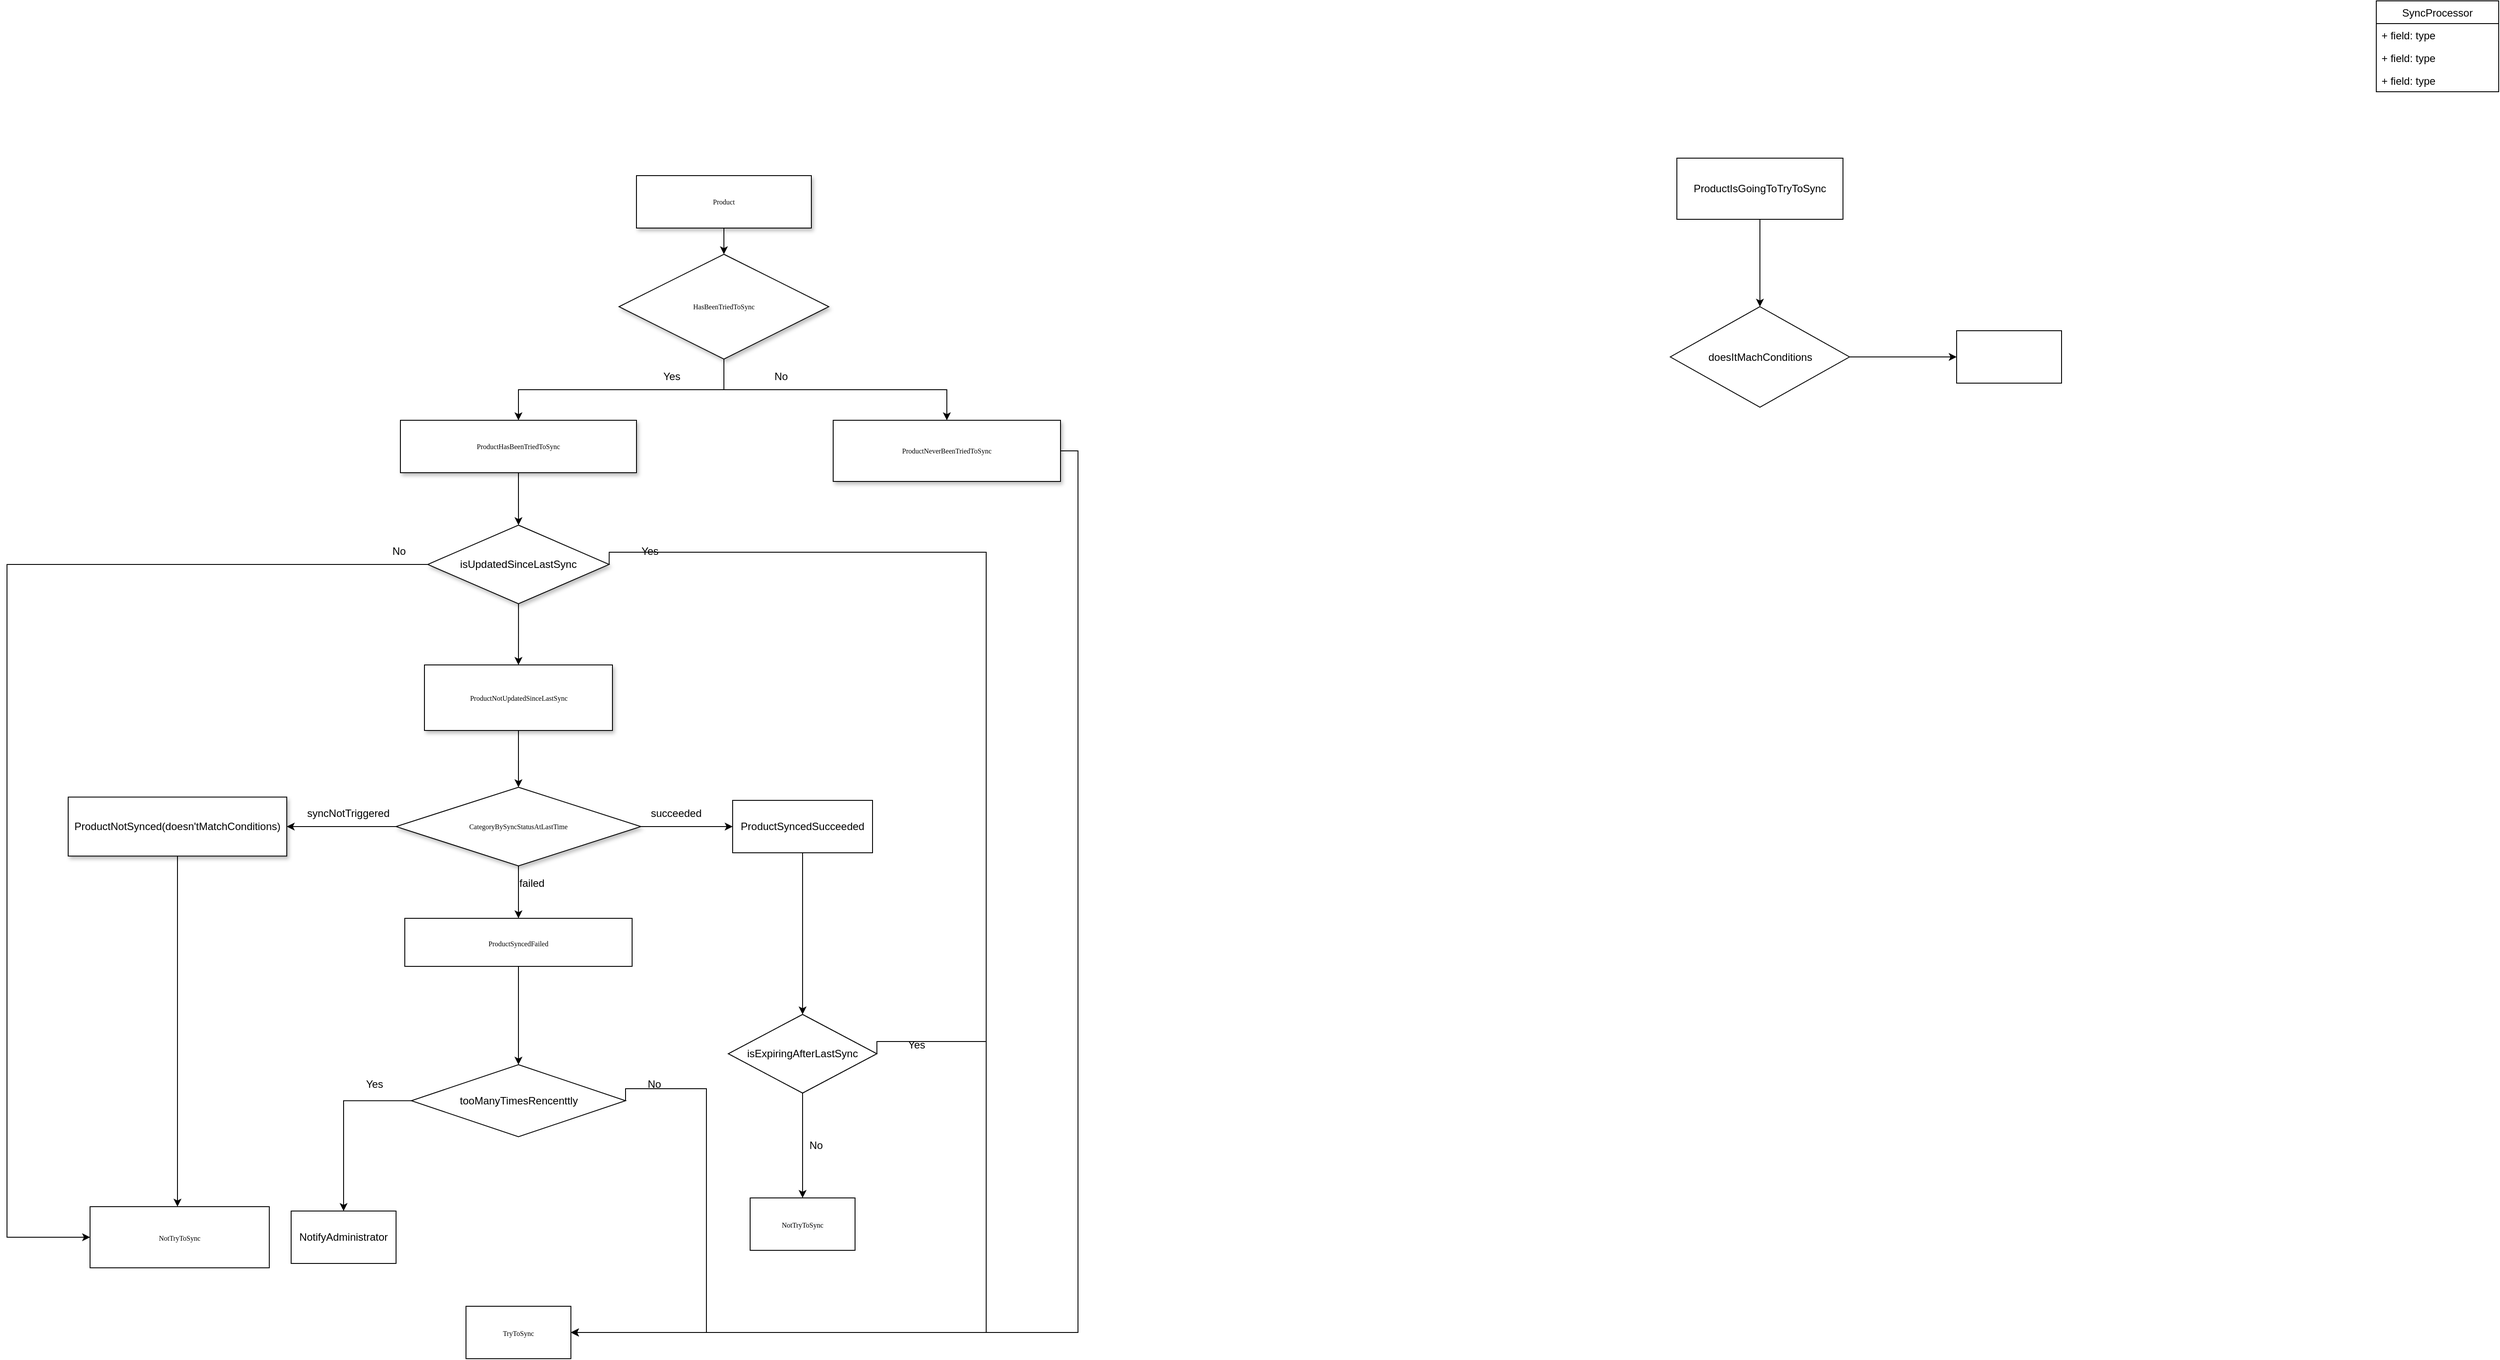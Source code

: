 <mxfile version="15.2.7" type="github">
  <diagram name="Page-1" id="edf60f1a-56cd-e834-aa8a-f176f3a09ee4">
    <mxGraphModel dx="2522" dy="762" grid="1" gridSize="10" guides="1" tooltips="1" connect="1" arrows="1" fold="1" page="1" pageScale="1" pageWidth="1100" pageHeight="850" background="none" math="0" shadow="0">
      <root>
        <mxCell id="0" />
        <mxCell id="1" parent="0" />
        <mxCell id="7Pt-dEw9oAocELptS7nf-4" style="edgeStyle=orthogonalEdgeStyle;rounded=0;orthogonalLoop=1;jettySize=auto;html=1;exitX=0.5;exitY=1;exitDx=0;exitDy=0;entryX=0.5;entryY=0;entryDx=0;entryDy=0;" parent="1" source="7Pt-dEw9oAocELptS7nf-1" target="7Pt-dEw9oAocELptS7nf-5" edge="1">
          <mxGeometry relative="1" as="geometry">
            <mxPoint x="730" y="510" as="targetPoint" />
          </mxGeometry>
        </mxCell>
        <mxCell id="7Pt-dEw9oAocELptS7nf-1" value="Product" style="whiteSpace=wrap;html=1;rounded=0;shadow=1;labelBackgroundColor=none;strokeWidth=1;fontFamily=Verdana;fontSize=8;align=center;" parent="1" vertex="1">
          <mxGeometry x="540" y="290" width="200" height="60" as="geometry" />
        </mxCell>
        <mxCell id="EK-wam1igdU6rYTjhElC-8" value="" style="edgeStyle=orthogonalEdgeStyle;rounded=0;orthogonalLoop=1;jettySize=auto;html=1;exitX=0.5;exitY=1;exitDx=0;exitDy=0;" edge="1" parent="1" source="7Pt-dEw9oAocELptS7nf-5" target="EK-wam1igdU6rYTjhElC-7">
          <mxGeometry relative="1" as="geometry" />
        </mxCell>
        <mxCell id="EK-wam1igdU6rYTjhElC-10" value="" style="edgeStyle=orthogonalEdgeStyle;rounded=0;orthogonalLoop=1;jettySize=auto;html=1;exitX=0.5;exitY=1;exitDx=0;exitDy=0;" edge="1" parent="1" source="7Pt-dEw9oAocELptS7nf-5" target="EK-wam1igdU6rYTjhElC-9">
          <mxGeometry relative="1" as="geometry" />
        </mxCell>
        <mxCell id="7Pt-dEw9oAocELptS7nf-5" value="&lt;span&gt;HasBeenTriedToSync&lt;/span&gt;" style="rhombus;whiteSpace=wrap;html=1;rounded=0;shadow=1;labelBackgroundColor=none;strokeWidth=1;fontFamily=Verdana;fontSize=8;align=center;" parent="1" vertex="1">
          <mxGeometry x="520" y="380" width="240" height="120" as="geometry" />
        </mxCell>
        <mxCell id="7Pt-dEw9oAocELptS7nf-24" value="" style="edgeStyle=orthogonalEdgeStyle;rounded=0;orthogonalLoop=1;jettySize=auto;html=1;" parent="1" edge="1">
          <mxGeometry relative="1" as="geometry">
            <mxPoint x="1370" y="690" as="targetPoint" />
          </mxGeometry>
        </mxCell>
        <mxCell id="ZtlSwxrQEoG2gbqUKx1r-10" value="SyncProcessor" style="swimlane;fontStyle=0;childLayout=stackLayout;horizontal=1;startSize=26;fillColor=none;horizontalStack=0;resizeParent=1;resizeParentMax=0;resizeLast=0;collapsible=1;marginBottom=0;" parent="1" vertex="1">
          <mxGeometry x="2530" y="90" width="140" height="104" as="geometry" />
        </mxCell>
        <mxCell id="ZtlSwxrQEoG2gbqUKx1r-11" value="+ field: type" style="text;strokeColor=none;fillColor=none;align=left;verticalAlign=top;spacingLeft=4;spacingRight=4;overflow=hidden;rotatable=0;points=[[0,0.5],[1,0.5]];portConstraint=eastwest;" parent="ZtlSwxrQEoG2gbqUKx1r-10" vertex="1">
          <mxGeometry y="26" width="140" height="26" as="geometry" />
        </mxCell>
        <mxCell id="ZtlSwxrQEoG2gbqUKx1r-12" value="+ field: type" style="text;strokeColor=none;fillColor=none;align=left;verticalAlign=top;spacingLeft=4;spacingRight=4;overflow=hidden;rotatable=0;points=[[0,0.5],[1,0.5]];portConstraint=eastwest;" parent="ZtlSwxrQEoG2gbqUKx1r-10" vertex="1">
          <mxGeometry y="52" width="140" height="26" as="geometry" />
        </mxCell>
        <mxCell id="ZtlSwxrQEoG2gbqUKx1r-13" value="+ field: type" style="text;strokeColor=none;fillColor=none;align=left;verticalAlign=top;spacingLeft=4;spacingRight=4;overflow=hidden;rotatable=0;points=[[0,0.5],[1,0.5]];portConstraint=eastwest;" parent="ZtlSwxrQEoG2gbqUKx1r-10" vertex="1">
          <mxGeometry y="78" width="140" height="26" as="geometry" />
        </mxCell>
        <mxCell id="EK-wam1igdU6rYTjhElC-65" value="" style="edgeStyle=orthogonalEdgeStyle;rounded=0;orthogonalLoop=1;jettySize=auto;html=1;" edge="1" parent="1" source="EK-wam1igdU6rYTjhElC-7" target="EK-wam1igdU6rYTjhElC-64">
          <mxGeometry relative="1" as="geometry" />
        </mxCell>
        <mxCell id="EK-wam1igdU6rYTjhElC-7" value="ProductHasBeenTriedToSync" style="whiteSpace=wrap;html=1;rounded=0;shadow=1;fontFamily=Verdana;fontSize=8;strokeWidth=1;" vertex="1" parent="1">
          <mxGeometry x="270" y="570" width="270" height="60" as="geometry" />
        </mxCell>
        <mxCell id="EK-wam1igdU6rYTjhElC-126" style="edgeStyle=orthogonalEdgeStyle;rounded=0;orthogonalLoop=1;jettySize=auto;html=1;exitX=1;exitY=0.5;exitDx=0;exitDy=0;entryX=1;entryY=0.5;entryDx=0;entryDy=0;" edge="1" parent="1" source="EK-wam1igdU6rYTjhElC-9" target="EK-wam1igdU6rYTjhElC-124">
          <mxGeometry relative="1" as="geometry" />
        </mxCell>
        <mxCell id="EK-wam1igdU6rYTjhElC-9" value="ProductNeverBeenTriedToSync" style="whiteSpace=wrap;html=1;rounded=0;shadow=1;fontFamily=Verdana;fontSize=8;strokeWidth=1;" vertex="1" parent="1">
          <mxGeometry x="765" y="570" width="260" height="70" as="geometry" />
        </mxCell>
        <mxCell id="EK-wam1igdU6rYTjhElC-19" value="No" style="text;html=1;align=center;verticalAlign=middle;resizable=0;points=[];autosize=1;strokeColor=none;fillColor=none;" vertex="1" parent="1">
          <mxGeometry x="690" y="510" width="30" height="20" as="geometry" />
        </mxCell>
        <mxCell id="EK-wam1igdU6rYTjhElC-20" value="Yes" style="text;html=1;align=center;verticalAlign=middle;resizable=0;points=[];autosize=1;strokeColor=none;fillColor=none;" vertex="1" parent="1">
          <mxGeometry x="560" y="510" width="40" height="20" as="geometry" />
        </mxCell>
        <mxCell id="EK-wam1igdU6rYTjhElC-71" value="" style="edgeStyle=orthogonalEdgeStyle;rounded=0;orthogonalLoop=1;jettySize=auto;html=1;" edge="1" parent="1" source="EK-wam1igdU6rYTjhElC-64" target="EK-wam1igdU6rYTjhElC-70">
          <mxGeometry relative="1" as="geometry" />
        </mxCell>
        <mxCell id="EK-wam1igdU6rYTjhElC-88" style="edgeStyle=orthogonalEdgeStyle;rounded=0;orthogonalLoop=1;jettySize=auto;html=1;exitX=0;exitY=0.5;exitDx=0;exitDy=0;entryX=0;entryY=0.5;entryDx=0;entryDy=0;" edge="1" parent="1" source="EK-wam1igdU6rYTjhElC-64" target="EK-wam1igdU6rYTjhElC-119">
          <mxGeometry relative="1" as="geometry">
            <mxPoint x="-102.5" y="1505" as="targetPoint" />
            <Array as="points">
              <mxPoint x="-180" y="735" />
              <mxPoint x="-180" y="1505" />
            </Array>
          </mxGeometry>
        </mxCell>
        <mxCell id="EK-wam1igdU6rYTjhElC-125" style="edgeStyle=orthogonalEdgeStyle;rounded=0;orthogonalLoop=1;jettySize=auto;html=1;exitX=1;exitY=0.5;exitDx=0;exitDy=0;entryX=1;entryY=0.5;entryDx=0;entryDy=0;" edge="1" parent="1" source="EK-wam1igdU6rYTjhElC-64" target="EK-wam1igdU6rYTjhElC-124">
          <mxGeometry relative="1" as="geometry">
            <Array as="points">
              <mxPoint x="940" y="721" />
              <mxPoint x="940" y="1614" />
            </Array>
          </mxGeometry>
        </mxCell>
        <mxCell id="EK-wam1igdU6rYTjhElC-64" value="&lt;span style=&quot;font-family: &amp;#34;helvetica&amp;#34; ; font-size: 12px&quot;&gt;isUpdatedSinceLastSync&lt;/span&gt;" style="rhombus;whiteSpace=wrap;html=1;rounded=0;shadow=1;fontFamily=Verdana;fontSize=8;strokeWidth=1;" vertex="1" parent="1">
          <mxGeometry x="301.25" y="690" width="207.5" height="90" as="geometry" />
        </mxCell>
        <mxCell id="EK-wam1igdU6rYTjhElC-77" style="edgeStyle=orthogonalEdgeStyle;rounded=0;orthogonalLoop=1;jettySize=auto;html=1;exitX=0;exitY=0.5;exitDx=0;exitDy=0;entryX=1;entryY=0.5;entryDx=0;entryDy=0;" edge="1" parent="1" source="EK-wam1igdU6rYTjhElC-99" target="EK-wam1igdU6rYTjhElC-73">
          <mxGeometry relative="1" as="geometry">
            <mxPoint x="290" y="888" as="sourcePoint" />
            <mxPoint x="170" y="880" as="targetPoint" />
          </mxGeometry>
        </mxCell>
        <mxCell id="EK-wam1igdU6rYTjhElC-91" style="edgeStyle=orthogonalEdgeStyle;rounded=0;orthogonalLoop=1;jettySize=auto;html=1;exitX=1;exitY=0.5;exitDx=0;exitDy=0;entryX=0;entryY=0.5;entryDx=0;entryDy=0;" edge="1" parent="1" source="EK-wam1igdU6rYTjhElC-99" target="EK-wam1igdU6rYTjhElC-74">
          <mxGeometry relative="1" as="geometry" />
        </mxCell>
        <mxCell id="EK-wam1igdU6rYTjhElC-100" value="" style="edgeStyle=orthogonalEdgeStyle;rounded=0;orthogonalLoop=1;jettySize=auto;html=1;" edge="1" parent="1" source="EK-wam1igdU6rYTjhElC-70" target="EK-wam1igdU6rYTjhElC-99">
          <mxGeometry relative="1" as="geometry" />
        </mxCell>
        <mxCell id="EK-wam1igdU6rYTjhElC-70" value="ProductNotUpdatedSinceLastSync" style="whiteSpace=wrap;html=1;rounded=0;shadow=1;fontFamily=Verdana;fontSize=8;strokeWidth=1;" vertex="1" parent="1">
          <mxGeometry x="297.5" y="850" width="215" height="75" as="geometry" />
        </mxCell>
        <mxCell id="EK-wam1igdU6rYTjhElC-106" style="edgeStyle=orthogonalEdgeStyle;rounded=0;orthogonalLoop=1;jettySize=auto;html=1;exitX=0.5;exitY=1;exitDx=0;exitDy=0;" edge="1" parent="1" source="EK-wam1igdU6rYTjhElC-73">
          <mxGeometry relative="1" as="geometry">
            <mxPoint x="15" y="1470" as="targetPoint" />
          </mxGeometry>
        </mxCell>
        <mxCell id="EK-wam1igdU6rYTjhElC-73" value="&lt;span style=&quot;font-family: &amp;#34;helvetica&amp;#34; ; font-size: 12px&quot;&gt;ProductNotSynced(doesn&#39;tMatchConditions)&lt;/span&gt;" style="whiteSpace=wrap;html=1;rounded=0;shadow=1;fontFamily=Verdana;fontSize=8;strokeWidth=1;" vertex="1" parent="1">
          <mxGeometry x="-110" y="1001.25" width="250" height="67.5" as="geometry" />
        </mxCell>
        <mxCell id="EK-wam1igdU6rYTjhElC-83" style="edgeStyle=orthogonalEdgeStyle;rounded=0;orthogonalLoop=1;jettySize=auto;html=1;exitX=0.5;exitY=1;exitDx=0;exitDy=0;entryX=0.5;entryY=0;entryDx=0;entryDy=0;" edge="1" parent="1" source="EK-wam1igdU6rYTjhElC-74" target="EK-wam1igdU6rYTjhElC-80">
          <mxGeometry relative="1" as="geometry" />
        </mxCell>
        <mxCell id="EK-wam1igdU6rYTjhElC-74" value="ProductSyncedSucceeded" style="rounded=0;whiteSpace=wrap;html=1;" vertex="1" parent="1">
          <mxGeometry x="650" y="1005" width="160" height="60" as="geometry" />
        </mxCell>
        <mxCell id="EK-wam1igdU6rYTjhElC-109" value="" style="edgeStyle=orthogonalEdgeStyle;rounded=0;orthogonalLoop=1;jettySize=auto;html=1;" edge="1" parent="1" source="EK-wam1igdU6rYTjhElC-75" target="EK-wam1igdU6rYTjhElC-108">
          <mxGeometry relative="1" as="geometry" />
        </mxCell>
        <mxCell id="EK-wam1igdU6rYTjhElC-75" value="&lt;span style=&quot;font-family: &amp;#34;verdana&amp;#34; ; font-size: 8px&quot;&gt;ProductSyncedFailed&lt;/span&gt;" style="rounded=0;whiteSpace=wrap;html=1;" vertex="1" parent="1">
          <mxGeometry x="275" y="1140" width="260" height="55" as="geometry" />
        </mxCell>
        <mxCell id="EK-wam1igdU6rYTjhElC-111" style="edgeStyle=orthogonalEdgeStyle;rounded=0;orthogonalLoop=1;jettySize=auto;html=1;exitX=1;exitY=0.5;exitDx=0;exitDy=0;entryX=1;entryY=0.5;entryDx=0;entryDy=0;" edge="1" parent="1" source="EK-wam1igdU6rYTjhElC-80" target="EK-wam1igdU6rYTjhElC-124">
          <mxGeometry relative="1" as="geometry">
            <mxPoint x="500" y="1882.5" as="targetPoint" />
            <Array as="points">
              <mxPoint x="940" y="1281" />
              <mxPoint x="940" y="1614" />
            </Array>
          </mxGeometry>
        </mxCell>
        <mxCell id="EK-wam1igdU6rYTjhElC-121" style="edgeStyle=orthogonalEdgeStyle;rounded=0;orthogonalLoop=1;jettySize=auto;html=1;exitX=0.5;exitY=1;exitDx=0;exitDy=0;" edge="1" parent="1" source="EK-wam1igdU6rYTjhElC-80" target="EK-wam1igdU6rYTjhElC-120">
          <mxGeometry relative="1" as="geometry" />
        </mxCell>
        <mxCell id="EK-wam1igdU6rYTjhElC-80" value="isExpiringAfterLastSync" style="rhombus;whiteSpace=wrap;html=1;" vertex="1" parent="1">
          <mxGeometry x="645" y="1250" width="170" height="90" as="geometry" />
        </mxCell>
        <mxCell id="EK-wam1igdU6rYTjhElC-82" value="Yes" style="text;html=1;align=center;verticalAlign=middle;resizable=0;points=[];autosize=1;strokeColor=none;fillColor=none;" vertex="1" parent="1">
          <mxGeometry x="535" y="710" width="40" height="20" as="geometry" />
        </mxCell>
        <mxCell id="EK-wam1igdU6rYTjhElC-97" value="No" style="text;html=1;align=center;verticalAlign=middle;resizable=0;points=[];autosize=1;strokeColor=none;fillColor=none;" vertex="1" parent="1">
          <mxGeometry x="730" y="1390" width="30" height="20" as="geometry" />
        </mxCell>
        <mxCell id="EK-wam1igdU6rYTjhElC-102" style="edgeStyle=orthogonalEdgeStyle;rounded=0;orthogonalLoop=1;jettySize=auto;html=1;exitX=0.5;exitY=1;exitDx=0;exitDy=0;" edge="1" parent="1" source="EK-wam1igdU6rYTjhElC-99" target="EK-wam1igdU6rYTjhElC-75">
          <mxGeometry relative="1" as="geometry" />
        </mxCell>
        <mxCell id="EK-wam1igdU6rYTjhElC-99" value="CategoryBySyncStatusAtLastTime" style="rhombus;whiteSpace=wrap;html=1;rounded=0;shadow=1;fontFamily=Verdana;fontSize=8;strokeWidth=1;" vertex="1" parent="1">
          <mxGeometry x="265" y="990" width="280" height="90" as="geometry" />
        </mxCell>
        <mxCell id="EK-wam1igdU6rYTjhElC-101" value="succeeded" style="text;html=1;align=center;verticalAlign=middle;resizable=0;points=[];autosize=1;strokeColor=none;fillColor=none;" vertex="1" parent="1">
          <mxGeometry x="550" y="1010" width="70" height="20" as="geometry" />
        </mxCell>
        <mxCell id="EK-wam1igdU6rYTjhElC-103" value="failed" style="text;html=1;align=center;verticalAlign=middle;resizable=0;points=[];autosize=1;strokeColor=none;fillColor=none;" vertex="1" parent="1">
          <mxGeometry x="400" y="1090" width="40" height="20" as="geometry" />
        </mxCell>
        <mxCell id="EK-wam1igdU6rYTjhElC-105" value="syncNotTriggered" style="text;html=1;align=center;verticalAlign=middle;resizable=0;points=[];autosize=1;strokeColor=none;fillColor=none;" vertex="1" parent="1">
          <mxGeometry x="155" y="1010" width="110" height="20" as="geometry" />
        </mxCell>
        <mxCell id="EK-wam1igdU6rYTjhElC-107" value="No" style="text;html=1;align=center;verticalAlign=middle;resizable=0;points=[];autosize=1;strokeColor=none;fillColor=none;" vertex="1" parent="1">
          <mxGeometry x="252.5" y="710" width="30" height="20" as="geometry" />
        </mxCell>
        <mxCell id="EK-wam1igdU6rYTjhElC-115" style="edgeStyle=orthogonalEdgeStyle;rounded=0;orthogonalLoop=1;jettySize=auto;html=1;exitX=0;exitY=0.5;exitDx=0;exitDy=0;entryX=0.5;entryY=0;entryDx=0;entryDy=0;" edge="1" parent="1" source="EK-wam1igdU6rYTjhElC-108" target="EK-wam1igdU6rYTjhElC-116">
          <mxGeometry relative="1" as="geometry">
            <mxPoint x="210" y="1740" as="targetPoint" />
          </mxGeometry>
        </mxCell>
        <mxCell id="EK-wam1igdU6rYTjhElC-118" style="edgeStyle=orthogonalEdgeStyle;rounded=0;orthogonalLoop=1;jettySize=auto;html=1;exitX=1;exitY=0.5;exitDx=0;exitDy=0;entryX=1;entryY=0.5;entryDx=0;entryDy=0;" edge="1" parent="1" source="EK-wam1igdU6rYTjhElC-108" target="EK-wam1igdU6rYTjhElC-124">
          <mxGeometry relative="1" as="geometry">
            <mxPoint x="499.095" y="1883" as="targetPoint" />
            <Array as="points">
              <mxPoint x="620" y="1335" />
              <mxPoint x="620" y="1614" />
            </Array>
          </mxGeometry>
        </mxCell>
        <mxCell id="EK-wam1igdU6rYTjhElC-108" value="tooManyTimesRencenttly" style="rhombus;whiteSpace=wrap;html=1;rounded=0;" vertex="1" parent="1">
          <mxGeometry x="282.5" y="1307.5" width="245" height="82.5" as="geometry" />
        </mxCell>
        <mxCell id="EK-wam1igdU6rYTjhElC-114" value="Yes" style="text;html=1;align=center;verticalAlign=middle;resizable=0;points=[];autosize=1;strokeColor=none;fillColor=none;" vertex="1" parent="1">
          <mxGeometry x="840" y="1275" width="40" height="20" as="geometry" />
        </mxCell>
        <mxCell id="EK-wam1igdU6rYTjhElC-116" value="NotifyAdministrator" style="rounded=0;whiteSpace=wrap;html=1;" vertex="1" parent="1">
          <mxGeometry x="145" y="1475" width="120" height="60" as="geometry" />
        </mxCell>
        <mxCell id="EK-wam1igdU6rYTjhElC-119" value="&lt;span style=&quot;font-family: &amp;#34;verdana&amp;#34; ; font-size: 8px&quot;&gt;NotTryToSync&lt;/span&gt;" style="rounded=0;whiteSpace=wrap;html=1;" vertex="1" parent="1">
          <mxGeometry x="-85" y="1470" width="205" height="70" as="geometry" />
        </mxCell>
        <mxCell id="EK-wam1igdU6rYTjhElC-120" value="&#xa;&#xa;&lt;span style=&quot;color: rgb(0, 0, 0); font-family: verdana; font-size: 8px; font-style: normal; font-weight: 400; letter-spacing: normal; text-align: center; text-indent: 0px; text-transform: none; word-spacing: 0px; background-color: rgb(248, 249, 250); display: inline; float: none;&quot;&gt;NotTryToSync&lt;/span&gt;&#xa;&#xa;" style="rounded=0;whiteSpace=wrap;html=1;" vertex="1" parent="1">
          <mxGeometry x="670" y="1460" width="120" height="60" as="geometry" />
        </mxCell>
        <mxCell id="EK-wam1igdU6rYTjhElC-122" value="No" style="text;html=1;align=center;verticalAlign=middle;resizable=0;points=[];autosize=1;strokeColor=none;fillColor=none;" vertex="1" parent="1">
          <mxGeometry x="545" y="1320" width="30" height="20" as="geometry" />
        </mxCell>
        <mxCell id="EK-wam1igdU6rYTjhElC-123" value="Yes" style="text;html=1;align=center;verticalAlign=middle;resizable=0;points=[];autosize=1;strokeColor=none;fillColor=none;" vertex="1" parent="1">
          <mxGeometry x="220" y="1320" width="40" height="20" as="geometry" />
        </mxCell>
        <mxCell id="EK-wam1igdU6rYTjhElC-124" value="&lt;span style=&quot;font-family: &amp;#34;verdana&amp;#34; ; font-size: 8px&quot;&gt;TryToSync&lt;/span&gt;" style="rounded=0;whiteSpace=wrap;html=1;" vertex="1" parent="1">
          <mxGeometry x="345" y="1584" width="120" height="60" as="geometry" />
        </mxCell>
        <mxCell id="EK-wam1igdU6rYTjhElC-129" value="" style="edgeStyle=orthogonalEdgeStyle;rounded=0;orthogonalLoop=1;jettySize=auto;html=1;" edge="1" parent="1" source="EK-wam1igdU6rYTjhElC-127" target="EK-wam1igdU6rYTjhElC-128">
          <mxGeometry relative="1" as="geometry" />
        </mxCell>
        <mxCell id="EK-wam1igdU6rYTjhElC-127" value="ProductIsGoingToTryToSync" style="rounded=0;whiteSpace=wrap;html=1;" vertex="1" parent="1">
          <mxGeometry x="1730" y="270" width="190" height="70" as="geometry" />
        </mxCell>
        <mxCell id="EK-wam1igdU6rYTjhElC-131" style="edgeStyle=orthogonalEdgeStyle;rounded=0;orthogonalLoop=1;jettySize=auto;html=1;entryX=0;entryY=0.5;entryDx=0;entryDy=0;" edge="1" parent="1" source="EK-wam1igdU6rYTjhElC-128" target="EK-wam1igdU6rYTjhElC-130">
          <mxGeometry relative="1" as="geometry">
            <mxPoint x="2040" y="497.5" as="targetPoint" />
          </mxGeometry>
        </mxCell>
        <mxCell id="EK-wam1igdU6rYTjhElC-128" value="doesItMachConditions" style="rhombus;whiteSpace=wrap;html=1;rounded=0;" vertex="1" parent="1">
          <mxGeometry x="1722.5" y="440" width="205" height="115" as="geometry" />
        </mxCell>
        <mxCell id="EK-wam1igdU6rYTjhElC-130" value="" style="rounded=0;whiteSpace=wrap;html=1;" vertex="1" parent="1">
          <mxGeometry x="2050" y="467.5" width="120" height="60" as="geometry" />
        </mxCell>
      </root>
    </mxGraphModel>
  </diagram>
</mxfile>
